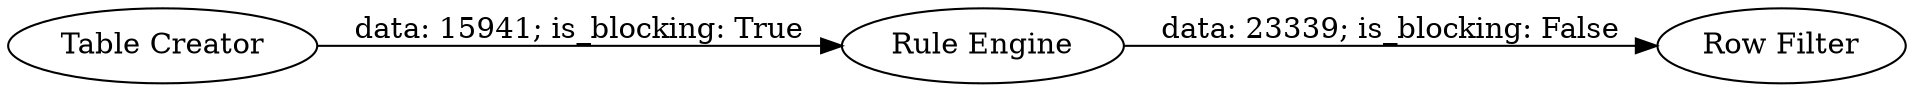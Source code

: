 digraph {
	"-4020269734341594309_4" [label="Row Filter"]
	"-4020269734341594309_3" [label="Rule Engine"]
	"-4020269734341594309_1" [label="Table Creator"]
	"-4020269734341594309_3" -> "-4020269734341594309_4" [label="data: 23339; is_blocking: False"]
	"-4020269734341594309_1" -> "-4020269734341594309_3" [label="data: 15941; is_blocking: True"]
	rankdir=LR
}
